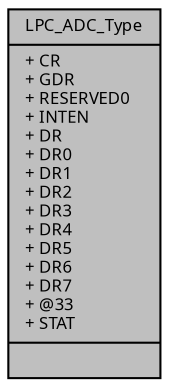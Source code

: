 digraph "LPC_ADC_Type"
{
  edge [fontname="Sans",fontsize="8",labelfontname="Sans",labelfontsize="8"];
  node [fontname="Sans",fontsize="8",shape=record];
  Node1 [label="{LPC_ADC_Type\n|+ CR\l+ GDR\l+ RESERVED0\l+ INTEN\l+ DR\l+ DR0\l+ DR1\l+ DR2\l+ DR3\l+ DR4\l+ DR5\l+ DR6\l+ DR7\l+ @33\l+ STAT\l|}",height=0.2,width=0.4,color="black", fillcolor="grey75", style="filled", fontcolor="black"];
}

